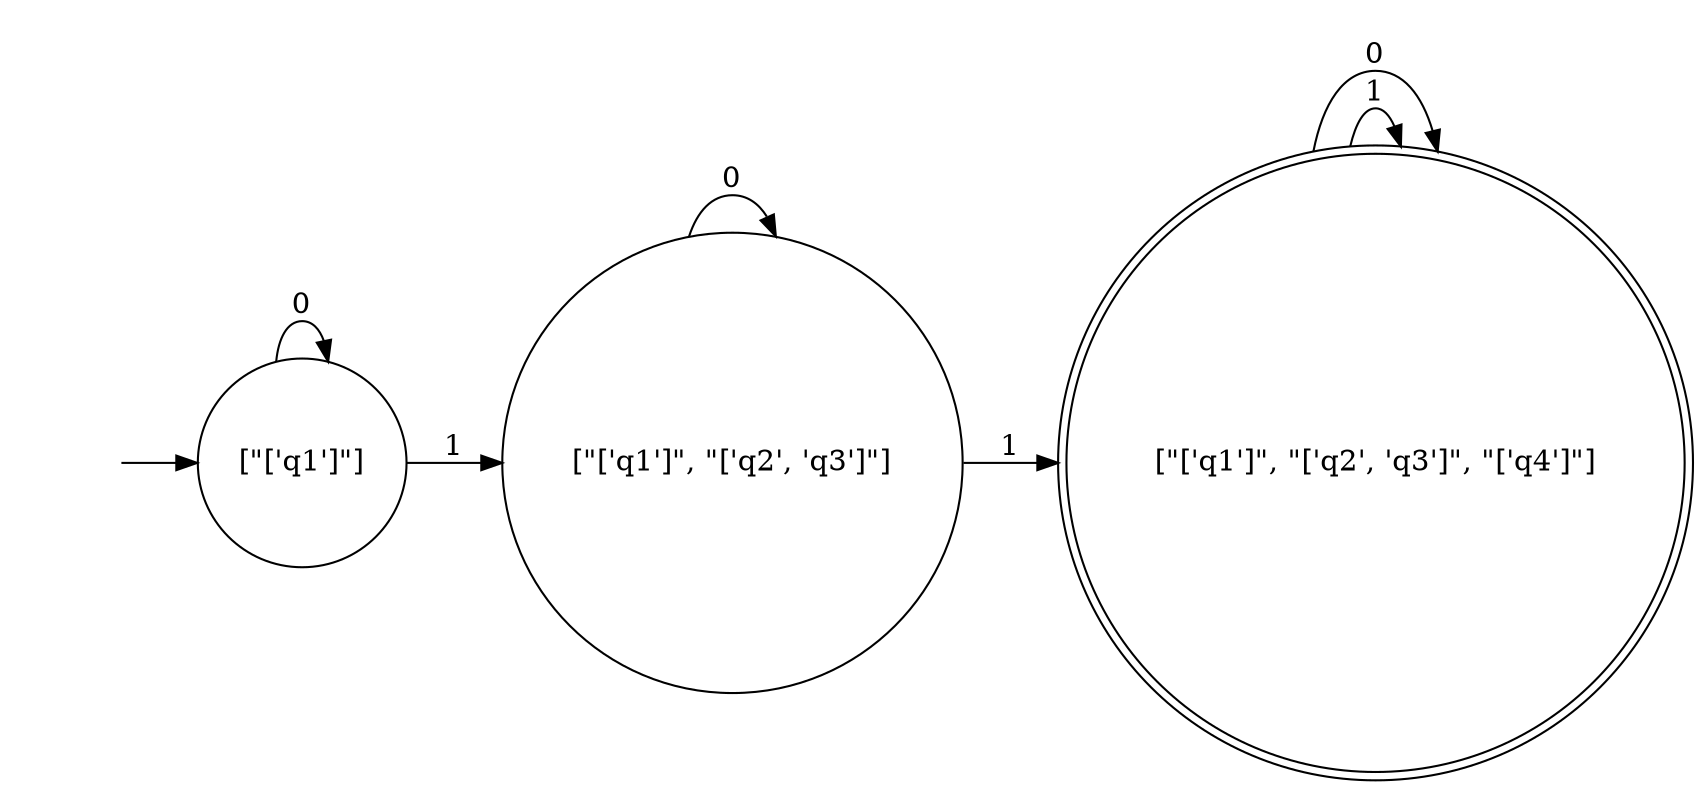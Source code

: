 digraph DFA {
	graph [rankdir=LR]
	"" [label="" shape=plaintext]
	"[\"['q1']\", \"['q2', 'q3']\", \"['q4']\"]" [label="[\"['q1']\", \"['q2', 'q3']\", \"['q4']\"]" shape=doublecircle]
	"[\"['q1']\", \"['q2', 'q3']\"]" [label="[\"['q1']\", \"['q2', 'q3']\"]" shape=circle]
	"[\"['q1']\"]" [label="[\"['q1']\"]" shape=circle]
	"" -> "[\"['q1']\"]" [label=""]
	"[\"['q1']\"]" -> "[\"['q1']\", \"['q2', 'q3']\"]" [label=1]
	"[\"['q1']\"]" -> "[\"['q1']\"]" [label=0]
	"[\"['q1']\", \"['q2', 'q3']\"]" -> "[\"['q1']\", \"['q2', 'q3']\", \"['q4']\"]" [label=1]
	"[\"['q1']\", \"['q2', 'q3']\"]" -> "[\"['q1']\", \"['q2', 'q3']\"]" [label=0]
	"[\"['q1']\", \"['q2', 'q3']\", \"['q4']\"]" -> "[\"['q1']\", \"['q2', 'q3']\", \"['q4']\"]" [label=1]
	"[\"['q1']\", \"['q2', 'q3']\", \"['q4']\"]" -> "[\"['q1']\", \"['q2', 'q3']\", \"['q4']\"]" [label=0]
}
